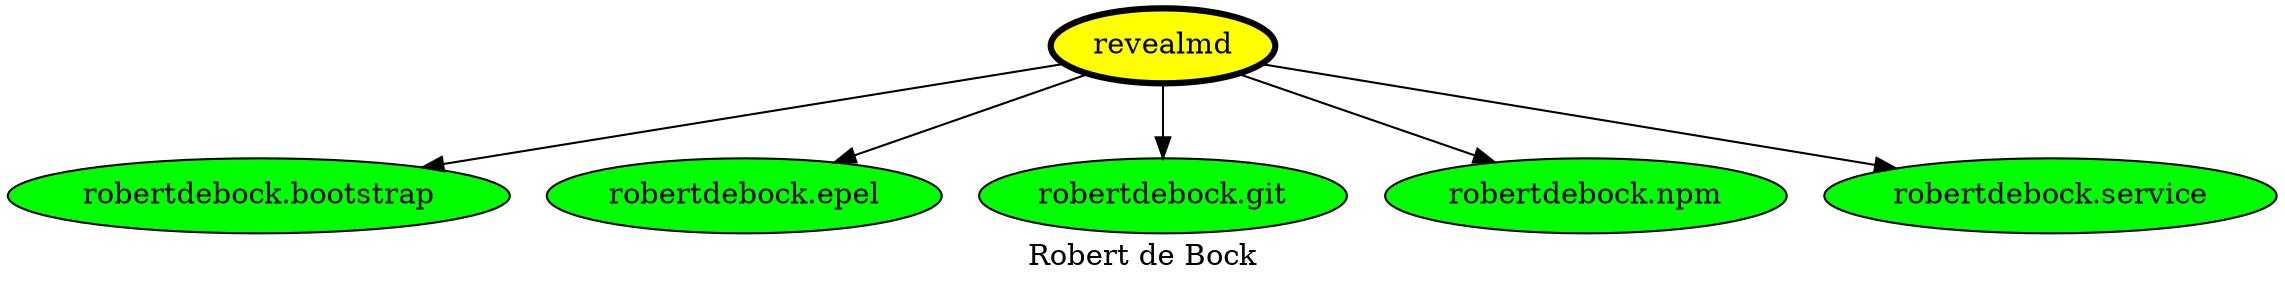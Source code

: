 digraph PhiloDilemma {
  label = "Robert de Bock" ;
  overlap=false
  {
    "revealmd" [fillcolor=yellow style=filled penwidth=3]
    "robertdebock.bootstrap" [fillcolor=green style=filled]
    "robertdebock.epel" [fillcolor=green style=filled]
    "robertdebock.git" [fillcolor=green style=filled]
    "robertdebock.npm" [fillcolor=green style=filled]
    "robertdebock.service" [fillcolor=green style=filled]
  }
  "revealmd" -> "robertdebock.bootstrap"
  "revealmd" -> "robertdebock.epel"
  "revealmd" -> "robertdebock.git"
  "revealmd" -> "robertdebock.npm"
  "revealmd" -> "robertdebock.service"
}
